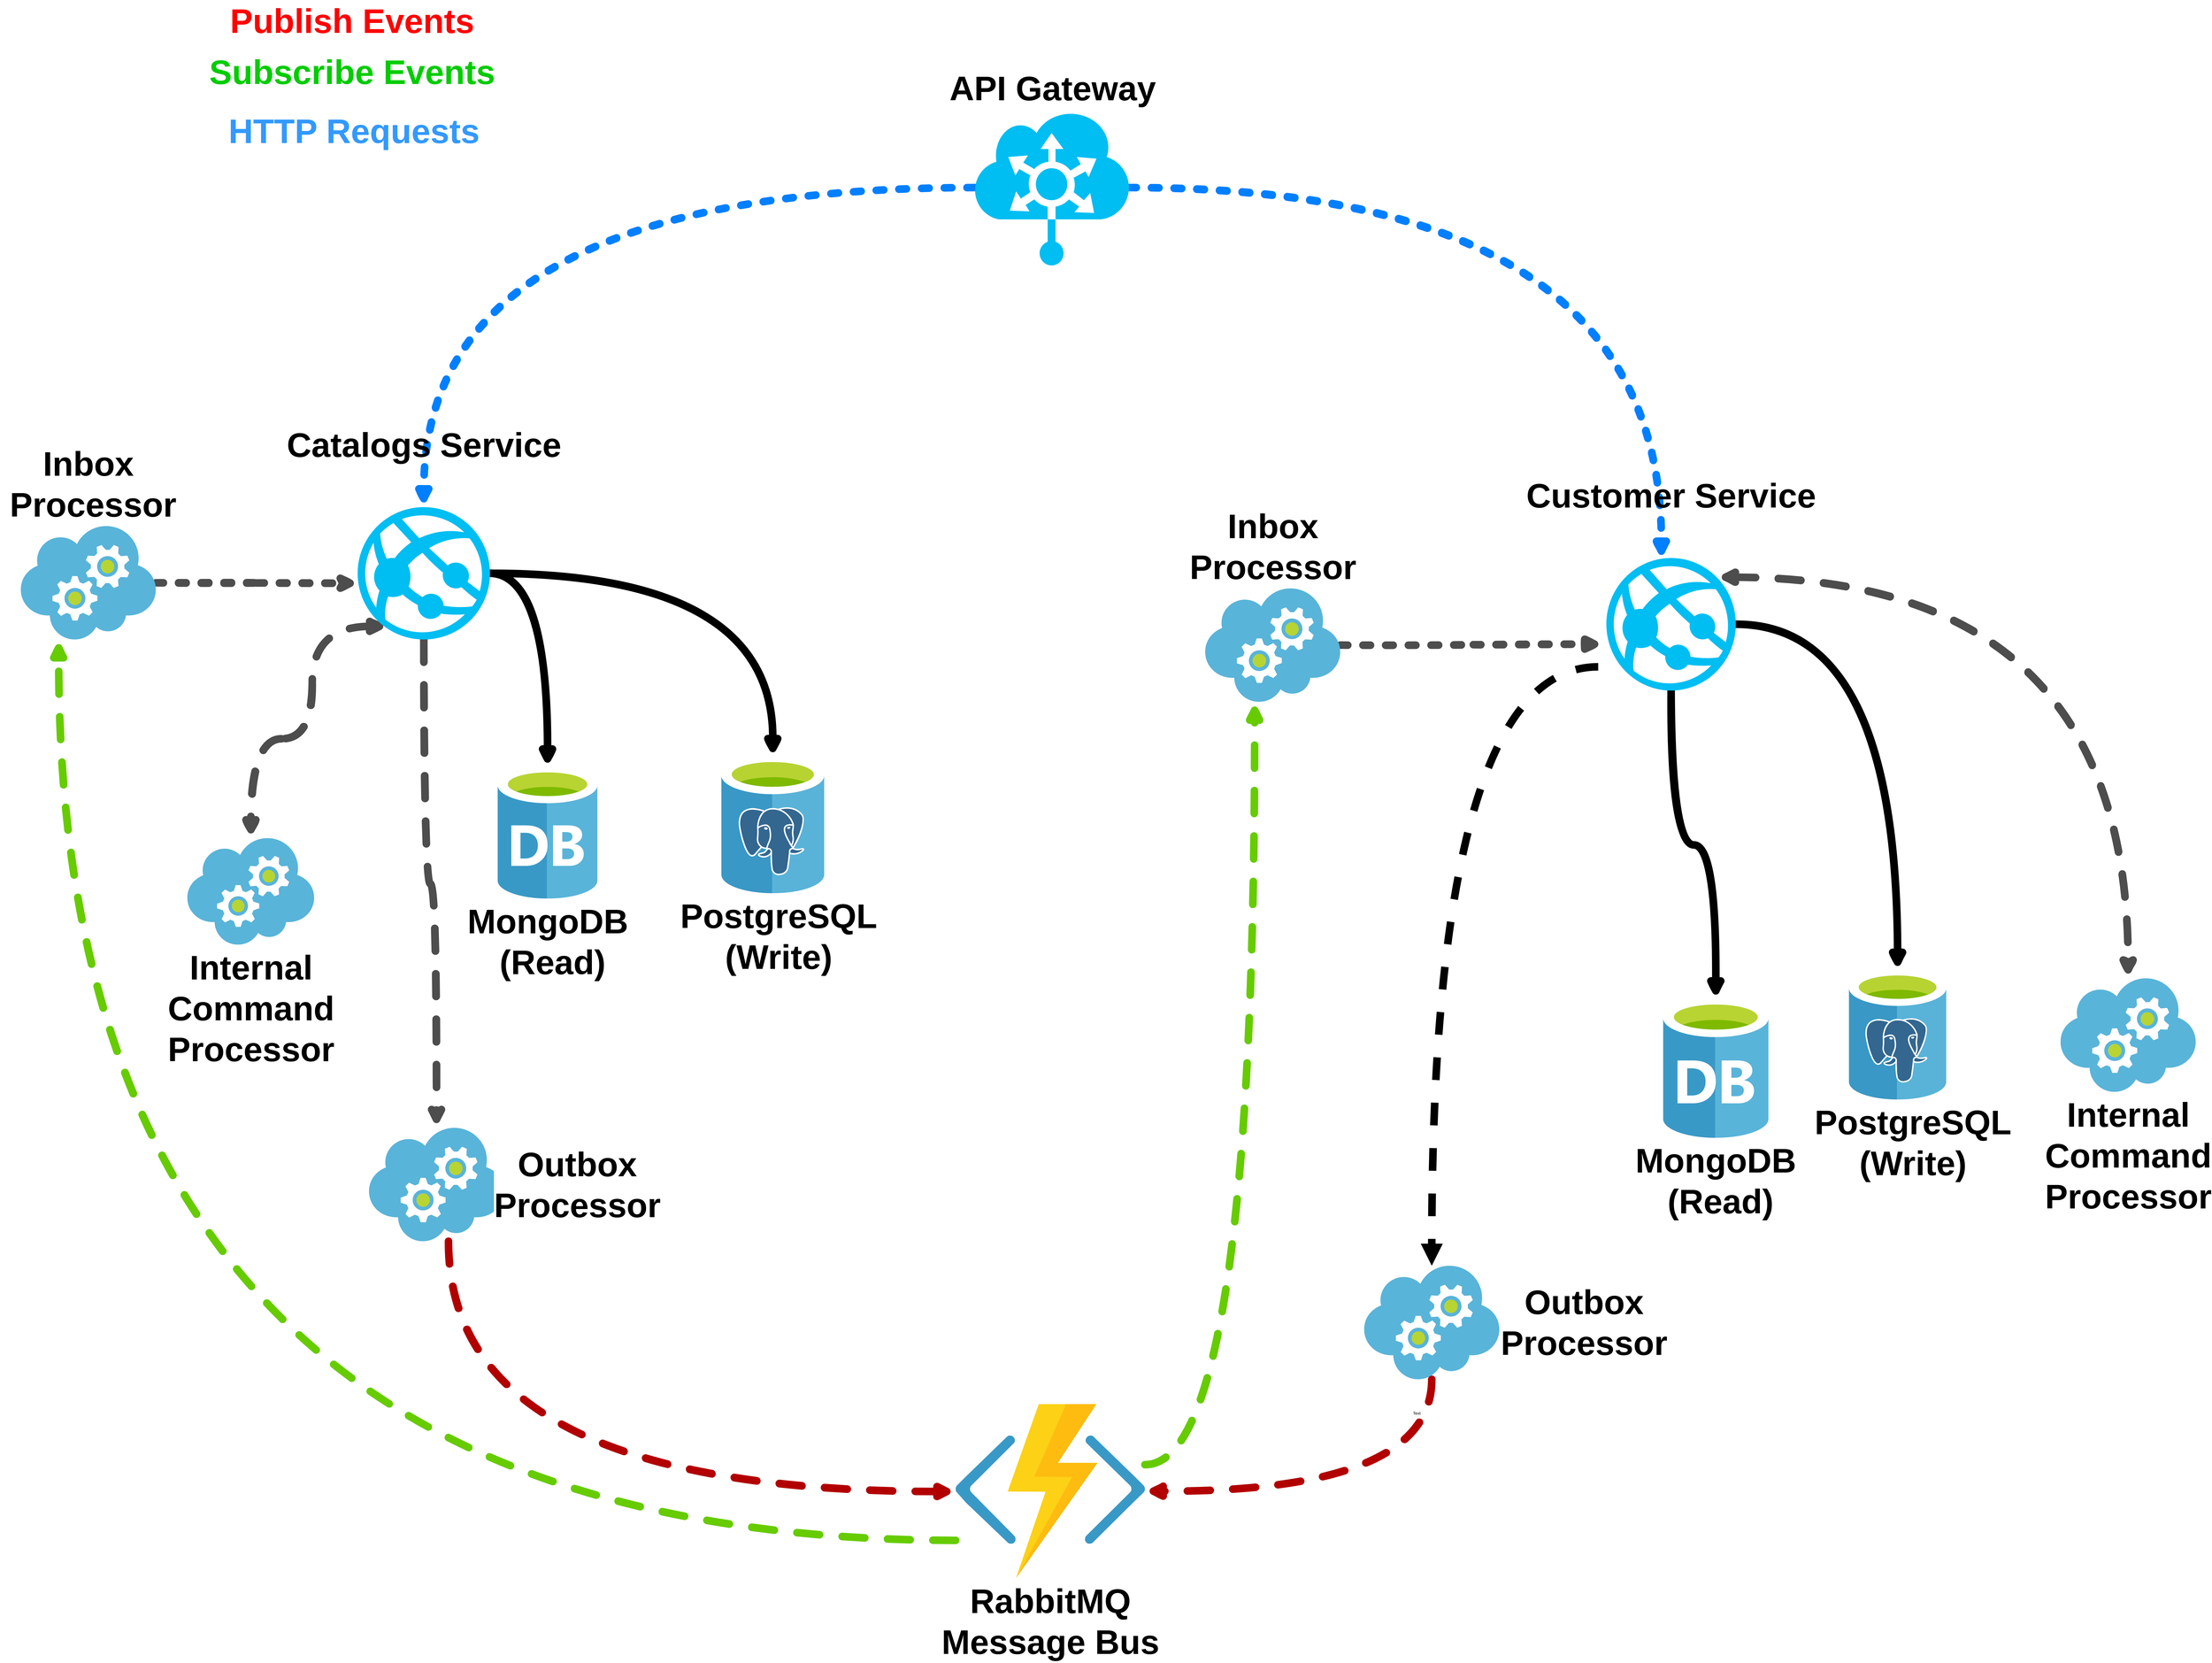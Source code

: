 <mxfile version="13.7.3" type="device"><diagram id="C5RBs43oDa-KdzZeNtuy" name="Page-1"><mxGraphModel dx="9721" dy="7609" grid="1" gridSize="10" guides="1" tooltips="1" connect="1" arrows="1" fold="1" page="1" pageScale="1" pageWidth="827" pageHeight="1169" math="0" shadow="0"><root><mxCell id="WIyWlLk6GJQsqaUBKTNV-0"/><mxCell id="WIyWlLk6GJQsqaUBKTNV-1" parent="WIyWlLk6GJQsqaUBKTNV-0"/><mxCell id="1nXeK0NOERAo-Z2QP5AE-46" style="edgeStyle=orthogonalEdgeStyle;curved=1;rounded=0;sketch=1;orthogonalLoop=1;jettySize=auto;html=1;dashed=1;dashPattern=1 2;endArrow=block;endFill=0;strokeWidth=20;fontSize=90;fontColor=#007FFF;strokeColor=#007FFF;" parent="WIyWlLk6GJQsqaUBKTNV-1" source="xTOUjBybcAJwW80H2Uie-4" target="xTOUjBybcAJwW80H2Uie-69" edge="1"><mxGeometry relative="1" as="geometry"/></mxCell><mxCell id="1nXeK0NOERAo-Z2QP5AE-47" style="edgeStyle=orthogonalEdgeStyle;curved=1;rounded=0;sketch=1;orthogonalLoop=1;jettySize=auto;html=1;entryX=0.425;entryY=0.012;entryDx=0;entryDy=0;entryPerimeter=0;dashed=1;dashPattern=1 2;endArrow=block;endFill=0;strokeWidth=20;fontSize=90;fontColor=#007FFF;strokeColor=#007FFF;exitX=0.99;exitY=0.5;exitDx=0;exitDy=0;exitPerimeter=0;" parent="WIyWlLk6GJQsqaUBKTNV-1" source="xTOUjBybcAJwW80H2Uie-4" target="xTOUjBybcAJwW80H2Uie-15" edge="1"><mxGeometry relative="1" as="geometry"><mxPoint x="-880.0" y="-370.003" as="sourcePoint"/></mxGeometry></mxCell><mxCell id="xTOUjBybcAJwW80H2Uie-4" value="&lt;font style=&quot;font-size: 90px;&quot;&gt;API Gateway&lt;/font&gt;" style="verticalLabelPosition=top;html=1;verticalAlign=bottom;align=center;strokeColor=none;fillColor=#00BEF2;shape=mxgraph.azure.biztalk_services;labelPosition=center;fontSize=90;fontStyle=1" parent="WIyWlLk6GJQsqaUBKTNV-1" vertex="1"><mxGeometry x="260" y="-760" width="411.3" height="411.3" as="geometry"/></mxCell><mxCell id="xTOUjBybcAJwW80H2Uie-6" value="&lt;b style=&quot;font-size: 90px;&quot;&gt;&lt;font style=&quot;font-size: 90px;&quot;&gt;Internal &lt;br style=&quot;font-size: 90px;&quot;&gt;Command &lt;br style=&quot;font-size: 90px;&quot;&gt;Processor&lt;/font&gt;&lt;/b&gt;" style="aspect=fixed;html=1;points=[];align=center;image;fontSize=90;image=img/lib/mscae/Cloud_Services_Classic.svg;" parent="WIyWlLk6GJQsqaUBKTNV-1" vertex="1"><mxGeometry x="3129.35" y="1534.86" width="357.16" height="300" as="geometry"/></mxCell><mxCell id="xTOUjBybcAJwW80H2Uie-7" value="PostgreSQL&lt;br style=&quot;font-size: 90px;&quot;&gt;(Write)" style="aspect=fixed;html=1;points=[];align=center;image;fontSize=90;image=img/lib/mscae/Azure_Database_for_PostgreSQL_servers.svg;labelBorderColor=none;spacingLeft=80;spacingBottom=0;spacingTop=0;labelPosition=center;verticalLabelPosition=bottom;verticalAlign=top;fontStyle=1" parent="WIyWlLk6GJQsqaUBKTNV-1" vertex="1"><mxGeometry x="2569.35" y="1514.6" width="258.8" height="340.53" as="geometry"/></mxCell><mxCell id="xTOUjBybcAJwW80H2Uie-9" value="MongoDB&lt;br style=&quot;font-size: 90px;&quot;&gt;&amp;nbsp;(Read)" style="aspect=fixed;html=1;points=[];align=center;image;fontSize=90;image=img/lib/mscae/Database_General.svg;labelPosition=center;verticalLabelPosition=bottom;verticalAlign=top;fontStyle=1" parent="WIyWlLk6GJQsqaUBKTNV-1" vertex="1"><mxGeometry x="2079.35" y="1590.27" width="278.2" height="366.07" as="geometry"/></mxCell><mxCell id="1nXeK0NOERAo-Z2QP5AE-17" style="edgeStyle=orthogonalEdgeStyle;curved=1;rounded=0;sketch=1;orthogonalLoop=1;jettySize=auto;html=1;endArrow=block;endFill=0;strokeColor=#000000;strokeWidth=20;" parent="WIyWlLk6GJQsqaUBKTNV-1" source="xTOUjBybcAJwW80H2Uie-15" target="xTOUjBybcAJwW80H2Uie-7" edge="1"><mxGeometry relative="1" as="geometry"/></mxCell><mxCell id="1nXeK0NOERAo-Z2QP5AE-18" style="edgeStyle=orthogonalEdgeStyle;curved=1;rounded=0;sketch=1;orthogonalLoop=1;jettySize=auto;html=1;endArrow=block;endFill=0;strokeColor=#000000;strokeWidth=20;" parent="WIyWlLk6GJQsqaUBKTNV-1" source="xTOUjBybcAJwW80H2Uie-15" target="xTOUjBybcAJwW80H2Uie-9" edge="1"><mxGeometry relative="1" as="geometry"/></mxCell><mxCell id="1nXeK0NOERAo-Z2QP5AE-69" style="edgeStyle=orthogonalEdgeStyle;curved=1;sketch=1;orthogonalLoop=1;jettySize=auto;html=1;dashed=1;startArrow=classic;startFill=1;endArrow=classic;endFill=1;strokeColor=#4D4D4D;strokeWidth=20;fontSize=90;fontColor=#333333;exitX=0.855;exitY=0.145;exitDx=0;exitDy=0;exitPerimeter=0;" parent="WIyWlLk6GJQsqaUBKTNV-1" source="xTOUjBybcAJwW80H2Uie-15" target="xTOUjBybcAJwW80H2Uie-6" edge="1"><mxGeometry relative="1" as="geometry"/></mxCell><mxCell id="1GapM3kz-13tWhT7JKrX-9" style="edgeStyle=orthogonalEdgeStyle;curved=1;rounded=0;sketch=0;orthogonalLoop=1;jettySize=auto;html=1;shadow=0;dashed=1;endArrow=block;endFill=0;endSize=6;strokeWidth=20;fontFamily=Helvetica;fontSize=20;exitX=-0.063;exitY=0.821;exitDx=0;exitDy=0;exitPerimeter=0;" parent="WIyWlLk6GJQsqaUBKTNV-1" source="xTOUjBybcAJwW80H2Uie-15" target="xTOUjBybcAJwW80H2Uie-18" edge="1"><mxGeometry relative="1" as="geometry"/></mxCell><mxCell id="xTOUjBybcAJwW80H2Uie-15" value="&lt;span style=&quot;font-size: 90px;&quot;&gt;&lt;font style=&quot;font-size: 90px;&quot;&gt;Customer Service&lt;br style=&quot;font-size: 90px;&quot;&gt;&lt;br style=&quot;font-size: 90px;&quot;&gt;&lt;/font&gt;&lt;/span&gt;" style="verticalLabelPosition=top;html=1;verticalAlign=bottom;align=center;strokeColor=none;fillColor=#00BEF2;shape=mxgraph.azure.azure_website;pointerEvents=1;fontSize=90;fontStyle=1;labelPosition=center;" parent="WIyWlLk6GJQsqaUBKTNV-1" vertex="1"><mxGeometry x="1929.35" y="424.33" width="342" height="350.2" as="geometry"/></mxCell><mxCell id="1nXeK0NOERAo-Z2QP5AE-37" style="edgeStyle=orthogonalEdgeStyle;curved=1;rounded=0;sketch=1;orthogonalLoop=1;jettySize=auto;html=1;dashed=1;endArrow=block;endFill=0;strokeWidth=20;fillColor=#60a917;strokeColor=#66CC00;fontSize=90;" parent="WIyWlLk6GJQsqaUBKTNV-1" source="xTOUjBybcAJwW80H2Uie-30" edge="1" target="1nXeK0NOERAo-Z2QP5AE-21"><mxGeometry relative="1" as="geometry"><mxPoint x="-2990" y="640" as="targetPoint"/><Array as="points"><mxPoint x="-2160" y="3020"/></Array></mxGeometry></mxCell><mxCell id="1nXeK0NOERAo-Z2QP5AE-39" style="edgeStyle=orthogonalEdgeStyle;curved=1;rounded=0;sketch=1;orthogonalLoop=1;jettySize=auto;html=1;dashed=1;endArrow=block;endFill=0;strokeColor=#66CC00;strokeWidth=20;fontSize=90;" parent="WIyWlLk6GJQsqaUBKTNV-1" source="xTOUjBybcAJwW80H2Uie-30" target="1nXeK0NOERAo-Z2QP5AE-20" edge="1"><mxGeometry relative="1" as="geometry"><Array as="points"><mxPoint x="1000" y="2820"/></Array></mxGeometry></mxCell><mxCell id="xTOUjBybcAJwW80H2Uie-30" value="&lt;b style=&quot;font-size: 90px;&quot;&gt;&lt;font style=&quot;font-size: 90px;&quot;&gt;RabbitMQ &lt;br style=&quot;font-size: 90px;&quot;&gt;Message Bus&lt;/font&gt;&lt;/b&gt;" style="aspect=fixed;html=1;points=[];align=center;image;fontSize=90;image=img/lib/mscae/Functions.svg;" parent="WIyWlLk6GJQsqaUBKTNV-1" vertex="1"><mxGeometry x="210" y="2660" width="500" height="460" as="geometry"/></mxCell><mxCell id="xTOUjBybcAJwW80H2Uie-64" value="&lt;font style=&quot;font-size: 90px;&quot;&gt;MongoDB&lt;br style=&quot;font-size: 90px;&quot;&gt;&amp;nbsp;(Read)&lt;/font&gt;" style="aspect=fixed;html=1;points=[];align=center;image;fontSize=90;image=img/lib/mscae/Database_General.svg;labelPosition=center;verticalLabelPosition=bottom;verticalAlign=top;fontStyle=1" parent="WIyWlLk6GJQsqaUBKTNV-1" vertex="1"><mxGeometry x="-1000.0" y="977.57" width="263.4" height="346.59" as="geometry"/></mxCell><mxCell id="1nXeK0NOERAo-Z2QP5AE-13" style="rounded=0;sketch=1;orthogonalLoop=1;jettySize=auto;html=1;endArrow=block;endFill=0;strokeWidth=20;edgeStyle=orthogonalEdgeStyle;curved=1;fontSize=20;" parent="WIyWlLk6GJQsqaUBKTNV-1" source="xTOUjBybcAJwW80H2Uie-69" target="xTOUjBybcAJwW80H2Uie-63" edge="1"><mxGeometry relative="1" as="geometry"><mxPoint x="-720" y="489.95" as="targetPoint"/></mxGeometry></mxCell><mxCell id="1nXeK0NOERAo-Z2QP5AE-14" style="edgeStyle=orthogonalEdgeStyle;curved=1;rounded=0;sketch=1;orthogonalLoop=1;jettySize=auto;html=1;endArrow=block;endFill=0;strokeColor=#000000;strokeWidth=20;fontSize=20;" parent="WIyWlLk6GJQsqaUBKTNV-1" source="xTOUjBybcAJwW80H2Uie-69" target="xTOUjBybcAJwW80H2Uie-64" edge="1"><mxGeometry relative="1" as="geometry"/></mxCell><mxCell id="1nXeK0NOERAo-Z2QP5AE-66" style="edgeStyle=orthogonalEdgeStyle;curved=1;sketch=1;orthogonalLoop=1;jettySize=auto;html=1;dashed=1;startArrow=none;startFill=0;endArrow=classic;endFill=1;strokeColor=#4D4D4D;strokeWidth=20;fontSize=90;fontColor=#333333;" parent="WIyWlLk6GJQsqaUBKTNV-1" source="xTOUjBybcAJwW80H2Uie-69" target="xTOUjBybcAJwW80H2Uie-72" edge="1"><mxGeometry relative="1" as="geometry"/></mxCell><mxCell id="1nXeK0NOERAo-Z2QP5AE-67" style="edgeStyle=orthogonalEdgeStyle;curved=1;sketch=1;orthogonalLoop=1;jettySize=auto;html=1;dashed=1;startArrow=classic;startFill=1;endArrow=classic;endFill=1;strokeColor=#4D4D4D;strokeWidth=20;fontSize=90;fontColor=#333333;exitX=0.229;exitY=0.901;exitDx=0;exitDy=0;exitPerimeter=0;" parent="WIyWlLk6GJQsqaUBKTNV-1" source="xTOUjBybcAJwW80H2Uie-69" target="xTOUjBybcAJwW80H2Uie-62" edge="1"><mxGeometry relative="1" as="geometry"><Array as="points"><mxPoint x="-1490" y="901.95"/><mxPoint x="-1652" y="901.95"/></Array></mxGeometry></mxCell><mxCell id="1nXeK0NOERAo-Z2QP5AE-34" style="edgeStyle=orthogonalEdgeStyle;curved=1;rounded=0;sketch=1;orthogonalLoop=1;jettySize=auto;html=1;entryX=-0.002;entryY=0.502;entryDx=0;entryDy=0;entryPerimeter=0;endArrow=block;endFill=0;strokeColor=#B20000;strokeWidth=20;fillColor=#e51400;dashed=1;fontSize=90;" parent="WIyWlLk6GJQsqaUBKTNV-1" source="xTOUjBybcAJwW80H2Uie-72" target="xTOUjBybcAJwW80H2Uie-30" edge="1"><mxGeometry relative="1" as="geometry"><Array as="points"><mxPoint x="-1130" y="2891"/></Array></mxGeometry></mxCell><mxCell id="xTOUjBybcAJwW80H2Uie-72" value="&lt;b style=&quot;font-size: 90px;&quot;&gt;&lt;font style=&quot;font-size: 90px;&quot;&gt;Outbox &lt;br style=&quot;font-size: 90px;&quot;&gt;Processor&lt;/font&gt;&lt;/b&gt;" style="aspect=fixed;html=1;points=[];align=center;image;fontSize=90;image=img/lib/mscae/Cloud_Services_Classic.svg;labelPosition=right;verticalLabelPosition=middle;verticalAlign=middle;spacingLeft=30;" parent="WIyWlLk6GJQsqaUBKTNV-1" vertex="1"><mxGeometry x="-1340" y="1929.95" width="356.75" height="299.65" as="geometry"/></mxCell><mxCell id="xTOUjBybcAJwW80H2Uie-113" value="&lt;font style=&quot;font-size: 90px;&quot; color=&quot;#ff0000&quot;&gt;Publish Events&lt;br style=&quot;font-size: 90px;&quot;&gt;&lt;/font&gt;" style="text;html=1;align=center;verticalAlign=middle;resizable=0;points=[];autosize=1;fontSize=90;fontStyle=1" parent="WIyWlLk6GJQsqaUBKTNV-1" vertex="1"><mxGeometry x="-1715" y="-1050" width="660" height="110" as="geometry"/></mxCell><mxCell id="xTOUjBybcAJwW80H2Uie-114" value="&lt;font style=&quot;font-size: 90px;&quot;&gt;Subscribe Events&lt;/font&gt;" style="text;html=1;align=center;verticalAlign=middle;resizable=0;points=[];autosize=1;fontSize=90;fontColor=#00CC00;fontStyle=1" parent="WIyWlLk6GJQsqaUBKTNV-1" vertex="1"><mxGeometry x="-1770" y="-915" width="770" height="110" as="geometry"/></mxCell><mxCell id="xTOUjBybcAJwW80H2Uie-115" value="&lt;font style=&quot;font-size: 90px;&quot; color=&quot;#3399ff&quot;&gt;HTTP Requests&lt;br style=&quot;font-size: 90px;&quot;&gt;&lt;br style=&quot;font-size: 90px;&quot;&gt;&lt;/font&gt;" style="text;html=1;align=center;verticalAlign=middle;resizable=0;points=[];autosize=1;fontSize=90;fontColor=#00CC00;fontStyle=1" parent="WIyWlLk6GJQsqaUBKTNV-1" vertex="1"><mxGeometry x="-1720" y="-760" width="680" height="220" as="geometry"/></mxCell><mxCell id="xTOUjBybcAJwW80H2Uie-62" value="&lt;b style=&quot;font-size: 90px;&quot;&gt;&lt;font style=&quot;font-size: 90px;&quot;&gt;Internal &lt;br style=&quot;font-size: 90px;&quot;&gt;Command &lt;br style=&quot;font-size: 90px;&quot;&gt;Processor&lt;/font&gt;&lt;/b&gt;" style="aspect=fixed;html=1;points=[];align=center;image;fontSize=90;image=img/lib/mscae/Cloud_Services_Classic.svg;" parent="WIyWlLk6GJQsqaUBKTNV-1" vertex="1"><mxGeometry x="-1820" y="1164.5" width="335" height="281.39" as="geometry"/></mxCell><mxCell id="xTOUjBybcAJwW80H2Uie-63" value="&lt;font style=&quot;font-size: 90px;&quot;&gt;PostgreSQL&lt;br style=&quot;font-size: 90px;&quot;&gt;(Write)&lt;/font&gt;" style="aspect=fixed;html=1;points=[];align=center;image;fontSize=90;image=img/lib/mscae/Azure_Database_for_PostgreSQL_servers.svg;labelBorderColor=none;spacingLeft=30;spacingBottom=0;spacingTop=0;labelPosition=center;verticalLabelPosition=bottom;verticalAlign=top;fontStyle=1" parent="WIyWlLk6GJQsqaUBKTNV-1" vertex="1"><mxGeometry x="-410" y="949.95" width="273.6" height="360" as="geometry"/></mxCell><mxCell id="1nXeK0NOERAo-Z2QP5AE-33" style="edgeStyle=orthogonalEdgeStyle;curved=1;rounded=0;sketch=1;orthogonalLoop=1;jettySize=auto;html=1;dashed=1;endArrow=block;endFill=0;strokeColor=#B20000;strokeWidth=20;fillColor=#e51400;fontSize=90;" parent="WIyWlLk6GJQsqaUBKTNV-1" source="xTOUjBybcAJwW80H2Uie-18" target="xTOUjBybcAJwW80H2Uie-30" edge="1"><mxGeometry relative="1" as="geometry"><Array as="points"><mxPoint x="1468" y="2890"/></Array></mxGeometry></mxCell><mxCell id="1nXeK0NOERAo-Z2QP5AE-35" value="Text" style="edgeLabel;html=1;align=center;verticalAlign=middle;resizable=0;points=[];" parent="1nXeK0NOERAo-Z2QP5AE-33" vertex="1" connectable="0"><mxGeometry x="-0.833" y="-40" relative="1" as="geometry"><mxPoint y="1" as="offset"/></mxGeometry></mxCell><mxCell id="xTOUjBybcAJwW80H2Uie-18" value="&lt;b style=&quot;font-size: 90px;&quot;&gt;&lt;font style=&quot;font-size: 90px;&quot;&gt;Outbox &lt;br style=&quot;font-size: 90px;&quot;&gt;Processor&lt;/font&gt;&lt;/b&gt;" style="aspect=fixed;html=1;points=[];align=center;image;fontSize=90;image=img/lib/mscae/Cloud_Services_Classic.svg;labelPosition=right;verticalLabelPosition=middle;verticalAlign=middle;spacingLeft=90;" parent="WIyWlLk6GJQsqaUBKTNV-1" vertex="1"><mxGeometry x="1289.35" y="2294.33" width="357.16" height="300" as="geometry"/></mxCell><mxCell id="1nXeK0NOERAo-Z2QP5AE-44" style="edgeStyle=orthogonalEdgeStyle;curved=1;rounded=0;sketch=1;orthogonalLoop=1;jettySize=auto;html=1;entryX=-0.026;entryY=0.65;entryDx=0;entryDy=0;entryPerimeter=0;dashed=1;dashPattern=1 2;endArrow=block;endFill=0;strokeColor=#4D4D4D;strokeWidth=20;" parent="WIyWlLk6GJQsqaUBKTNV-1" source="1nXeK0NOERAo-Z2QP5AE-20" target="xTOUjBybcAJwW80H2Uie-15" edge="1"><mxGeometry relative="1" as="geometry"/></mxCell><mxCell id="1nXeK0NOERAo-Z2QP5AE-20" value="&lt;b style=&quot;font-size: 90px;&quot;&gt;&lt;font style=&quot;font-size: 90px;&quot;&gt;Inbox &lt;br style=&quot;font-size: 90px;&quot;&gt;Processor&lt;/font&gt;&lt;/b&gt;" style="aspect=fixed;html=1;points=[];align=center;image;fontSize=90;image=img/lib/mscae/Cloud_Services_Classic.svg;labelPosition=center;verticalLabelPosition=top;verticalAlign=bottom;" parent="WIyWlLk6GJQsqaUBKTNV-1" vertex="1"><mxGeometry x="869.35" y="504.68" width="356.75" height="299.65" as="geometry"/></mxCell><mxCell id="1nXeK0NOERAo-Z2QP5AE-42" style="edgeStyle=orthogonalEdgeStyle;curved=1;rounded=0;sketch=1;orthogonalLoop=1;jettySize=auto;html=1;entryX=0.007;entryY=0.575;entryDx=0;entryDy=0;entryPerimeter=0;dashed=1;dashPattern=1 2;endArrow=classic;endFill=1;strokeColor=#4D4D4D;strokeWidth=20;fontSize=120;fontStyle=1" parent="WIyWlLk6GJQsqaUBKTNV-1" source="1nXeK0NOERAo-Z2QP5AE-21" target="xTOUjBybcAJwW80H2Uie-69" edge="1"><mxGeometry relative="1" as="geometry"/></mxCell><mxCell id="1nXeK0NOERAo-Z2QP5AE-21" value="&lt;b style=&quot;font-size: 90px;&quot;&gt;&lt;font style=&quot;font-size: 90px;&quot;&gt;Inbox&lt;br style=&quot;font-size: 90px;&quot;&gt;&amp;nbsp;Processor&lt;/font&gt;&lt;/b&gt;" style="aspect=fixed;html=1;points=[];align=center;image;fontSize=90;image=img/lib/mscae/Cloud_Services_Classic.svg;labelPosition=center;verticalLabelPosition=top;verticalAlign=bottom;" parent="WIyWlLk6GJQsqaUBKTNV-1" vertex="1"><mxGeometry x="-2260" y="339.95" width="356.75" height="299.65" as="geometry"/></mxCell><mxCell id="xTOUjBybcAJwW80H2Uie-69" value="&lt;span style=&quot;font-size: 90px;&quot;&gt;&lt;font style=&quot;font-size: 90px;&quot;&gt;Catalogs Service&lt;br style=&quot;font-size: 90px;&quot;&gt;&lt;br style=&quot;font-size: 90px;&quot;&gt;&lt;/font&gt;&lt;/span&gt;" style="verticalLabelPosition=top;html=1;verticalAlign=bottom;align=center;strokeColor=none;fillColor=#00BEF2;shape=mxgraph.azure.azure_website;pointerEvents=1;fontSize=90;fontStyle=1;labelPosition=center;" parent="WIyWlLk6GJQsqaUBKTNV-1" vertex="1"><mxGeometry x="-1370" y="290" width="349.6" height="349.6" as="geometry"/></mxCell></root></mxGraphModel></diagram></mxfile>